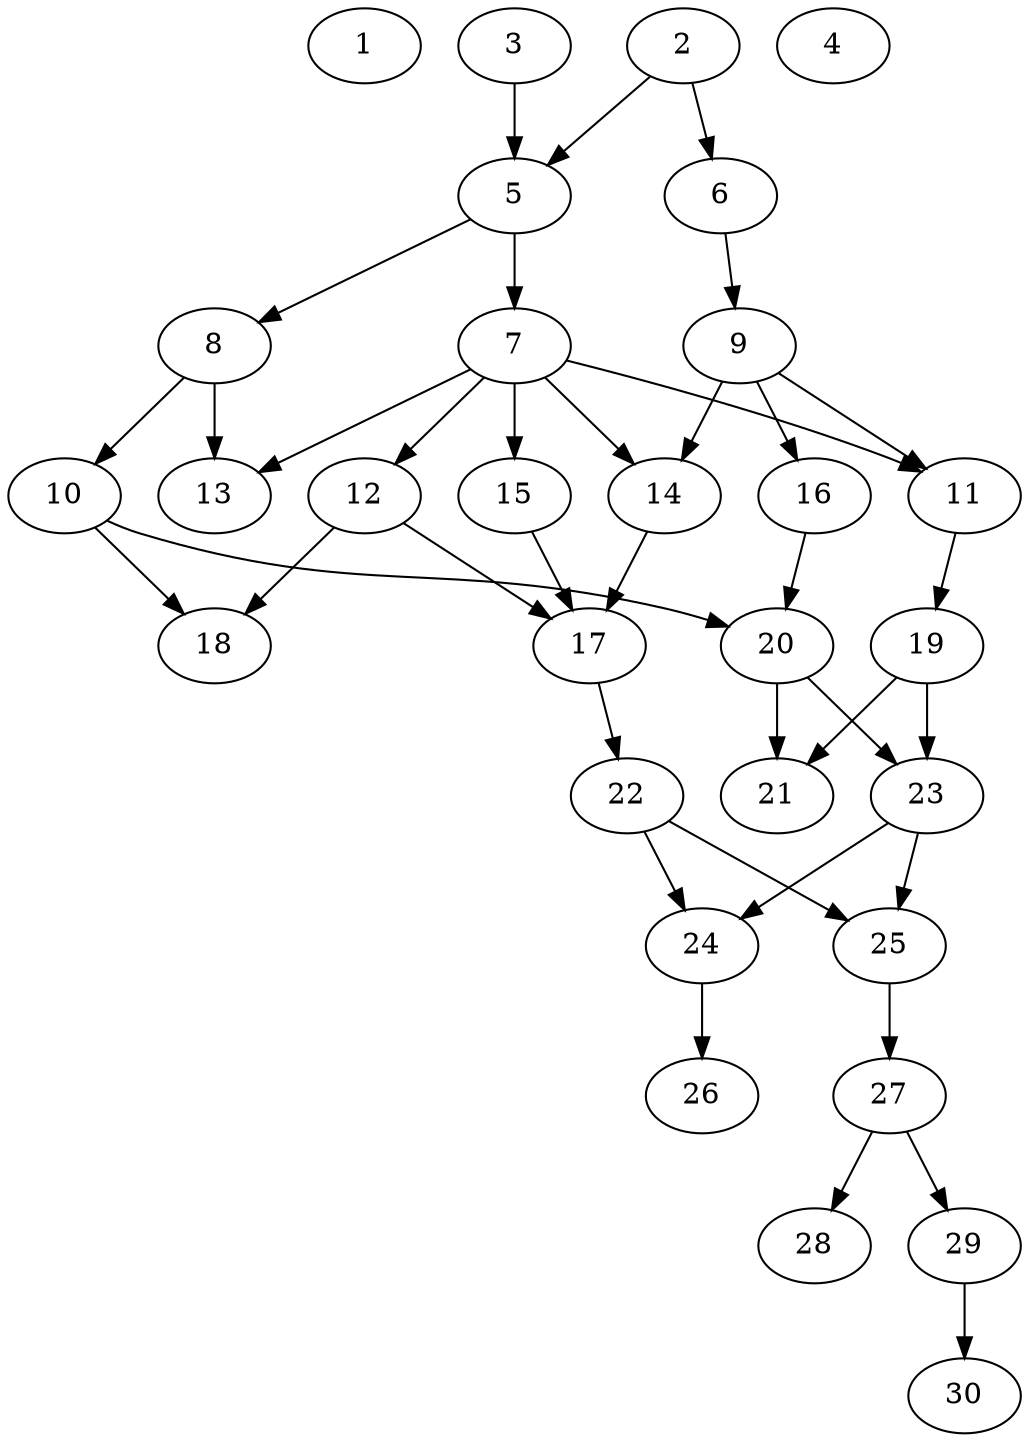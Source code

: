 // DAG automatically generated by daggen at Thu Oct  3 14:04:18 2019
// ./daggen --dot -n 30 --ccr 0.4 --fat 0.5 --regular 0.5 --density 0.5 --mindata 5242880 --maxdata 52428800 
digraph G {
  1 [size="37824000", alpha="0.04", expect_size="15129600"] 
  2 [size="21683200", alpha="0.18", expect_size="8673280"] 
  2 -> 5 [size ="8673280"]
  2 -> 6 [size ="8673280"]
  3 [size="115128320", alpha="0.05", expect_size="46051328"] 
  3 -> 5 [size ="46051328"]
  4 [size="112803840", alpha="0.12", expect_size="45121536"] 
  5 [size="117949440", alpha="0.08", expect_size="47179776"] 
  5 -> 7 [size ="47179776"]
  5 -> 8 [size ="47179776"]
  6 [size="16171520", alpha="0.18", expect_size="6468608"] 
  6 -> 9 [size ="6468608"]
  7 [size="53703680", alpha="0.16", expect_size="21481472"] 
  7 -> 11 [size ="21481472"]
  7 -> 12 [size ="21481472"]
  7 -> 13 [size ="21481472"]
  7 -> 14 [size ="21481472"]
  7 -> 15 [size ="21481472"]
  8 [size="95022080", alpha="0.01", expect_size="38008832"] 
  8 -> 10 [size ="38008832"]
  8 -> 13 [size ="38008832"]
  9 [size="89149440", alpha="0.04", expect_size="35659776"] 
  9 -> 11 [size ="35659776"]
  9 -> 14 [size ="35659776"]
  9 -> 16 [size ="35659776"]
  10 [size="91432960", alpha="0.05", expect_size="36573184"] 
  10 -> 18 [size ="36573184"]
  10 -> 20 [size ="36573184"]
  11 [size="83740160", alpha="0.09", expect_size="33496064"] 
  11 -> 19 [size ="33496064"]
  12 [size="108864000", alpha="0.01", expect_size="43545600"] 
  12 -> 17 [size ="43545600"]
  12 -> 18 [size ="43545600"]
  13 [size="98682880", alpha="0.13", expect_size="39473152"] 
  14 [size="128453120", alpha="0.11", expect_size="51381248"] 
  14 -> 17 [size ="51381248"]
  15 [size="84032000", alpha="0.02", expect_size="33612800"] 
  15 -> 17 [size ="33612800"]
  16 [size="14999040", alpha="0.01", expect_size="5999616"] 
  16 -> 20 [size ="5999616"]
  17 [size="121692160", alpha="0.18", expect_size="48676864"] 
  17 -> 22 [size ="48676864"]
  18 [size="98001920", alpha="0.17", expect_size="39200768"] 
  19 [size="103603200", alpha="0.04", expect_size="41441280"] 
  19 -> 21 [size ="41441280"]
  19 -> 23 [size ="41441280"]
  20 [size="126666240", alpha="0.10", expect_size="50666496"] 
  20 -> 21 [size ="50666496"]
  20 -> 23 [size ="50666496"]
  21 [size="38394880", alpha="0.01", expect_size="15357952"] 
  22 [size="88770560", alpha="0.13", expect_size="35508224"] 
  22 -> 24 [size ="35508224"]
  22 -> 25 [size ="35508224"]
  23 [size="92753920", alpha="0.02", expect_size="37101568"] 
  23 -> 24 [size ="37101568"]
  23 -> 25 [size ="37101568"]
  24 [size="52257280", alpha="0.08", expect_size="20902912"] 
  24 -> 26 [size ="20902912"]
  25 [size="119851520", alpha="0.12", expect_size="47940608"] 
  25 -> 27 [size ="47940608"]
  26 [size="15795200", alpha="0.17", expect_size="6318080"] 
  27 [size="22384640", alpha="0.08", expect_size="8953856"] 
  27 -> 28 [size ="8953856"]
  27 -> 29 [size ="8953856"]
  28 [size="130437120", alpha="0.13", expect_size="52174848"] 
  29 [size="114961920", alpha="0.12", expect_size="45984768"] 
  29 -> 30 [size ="45984768"]
  30 [size="18024960", alpha="0.03", expect_size="7209984"] 
}
